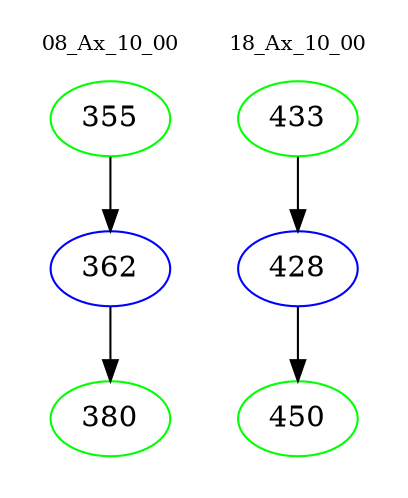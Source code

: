 digraph{
subgraph cluster_0 {
color = white
label = "08_Ax_10_00";
fontsize=10;
T0_355 [label="355", color="green"]
T0_355 -> T0_362 [color="black"]
T0_362 [label="362", color="blue"]
T0_362 -> T0_380 [color="black"]
T0_380 [label="380", color="green"]
}
subgraph cluster_1 {
color = white
label = "18_Ax_10_00";
fontsize=10;
T1_433 [label="433", color="green"]
T1_433 -> T1_428 [color="black"]
T1_428 [label="428", color="blue"]
T1_428 -> T1_450 [color="black"]
T1_450 [label="450", color="green"]
}
}
